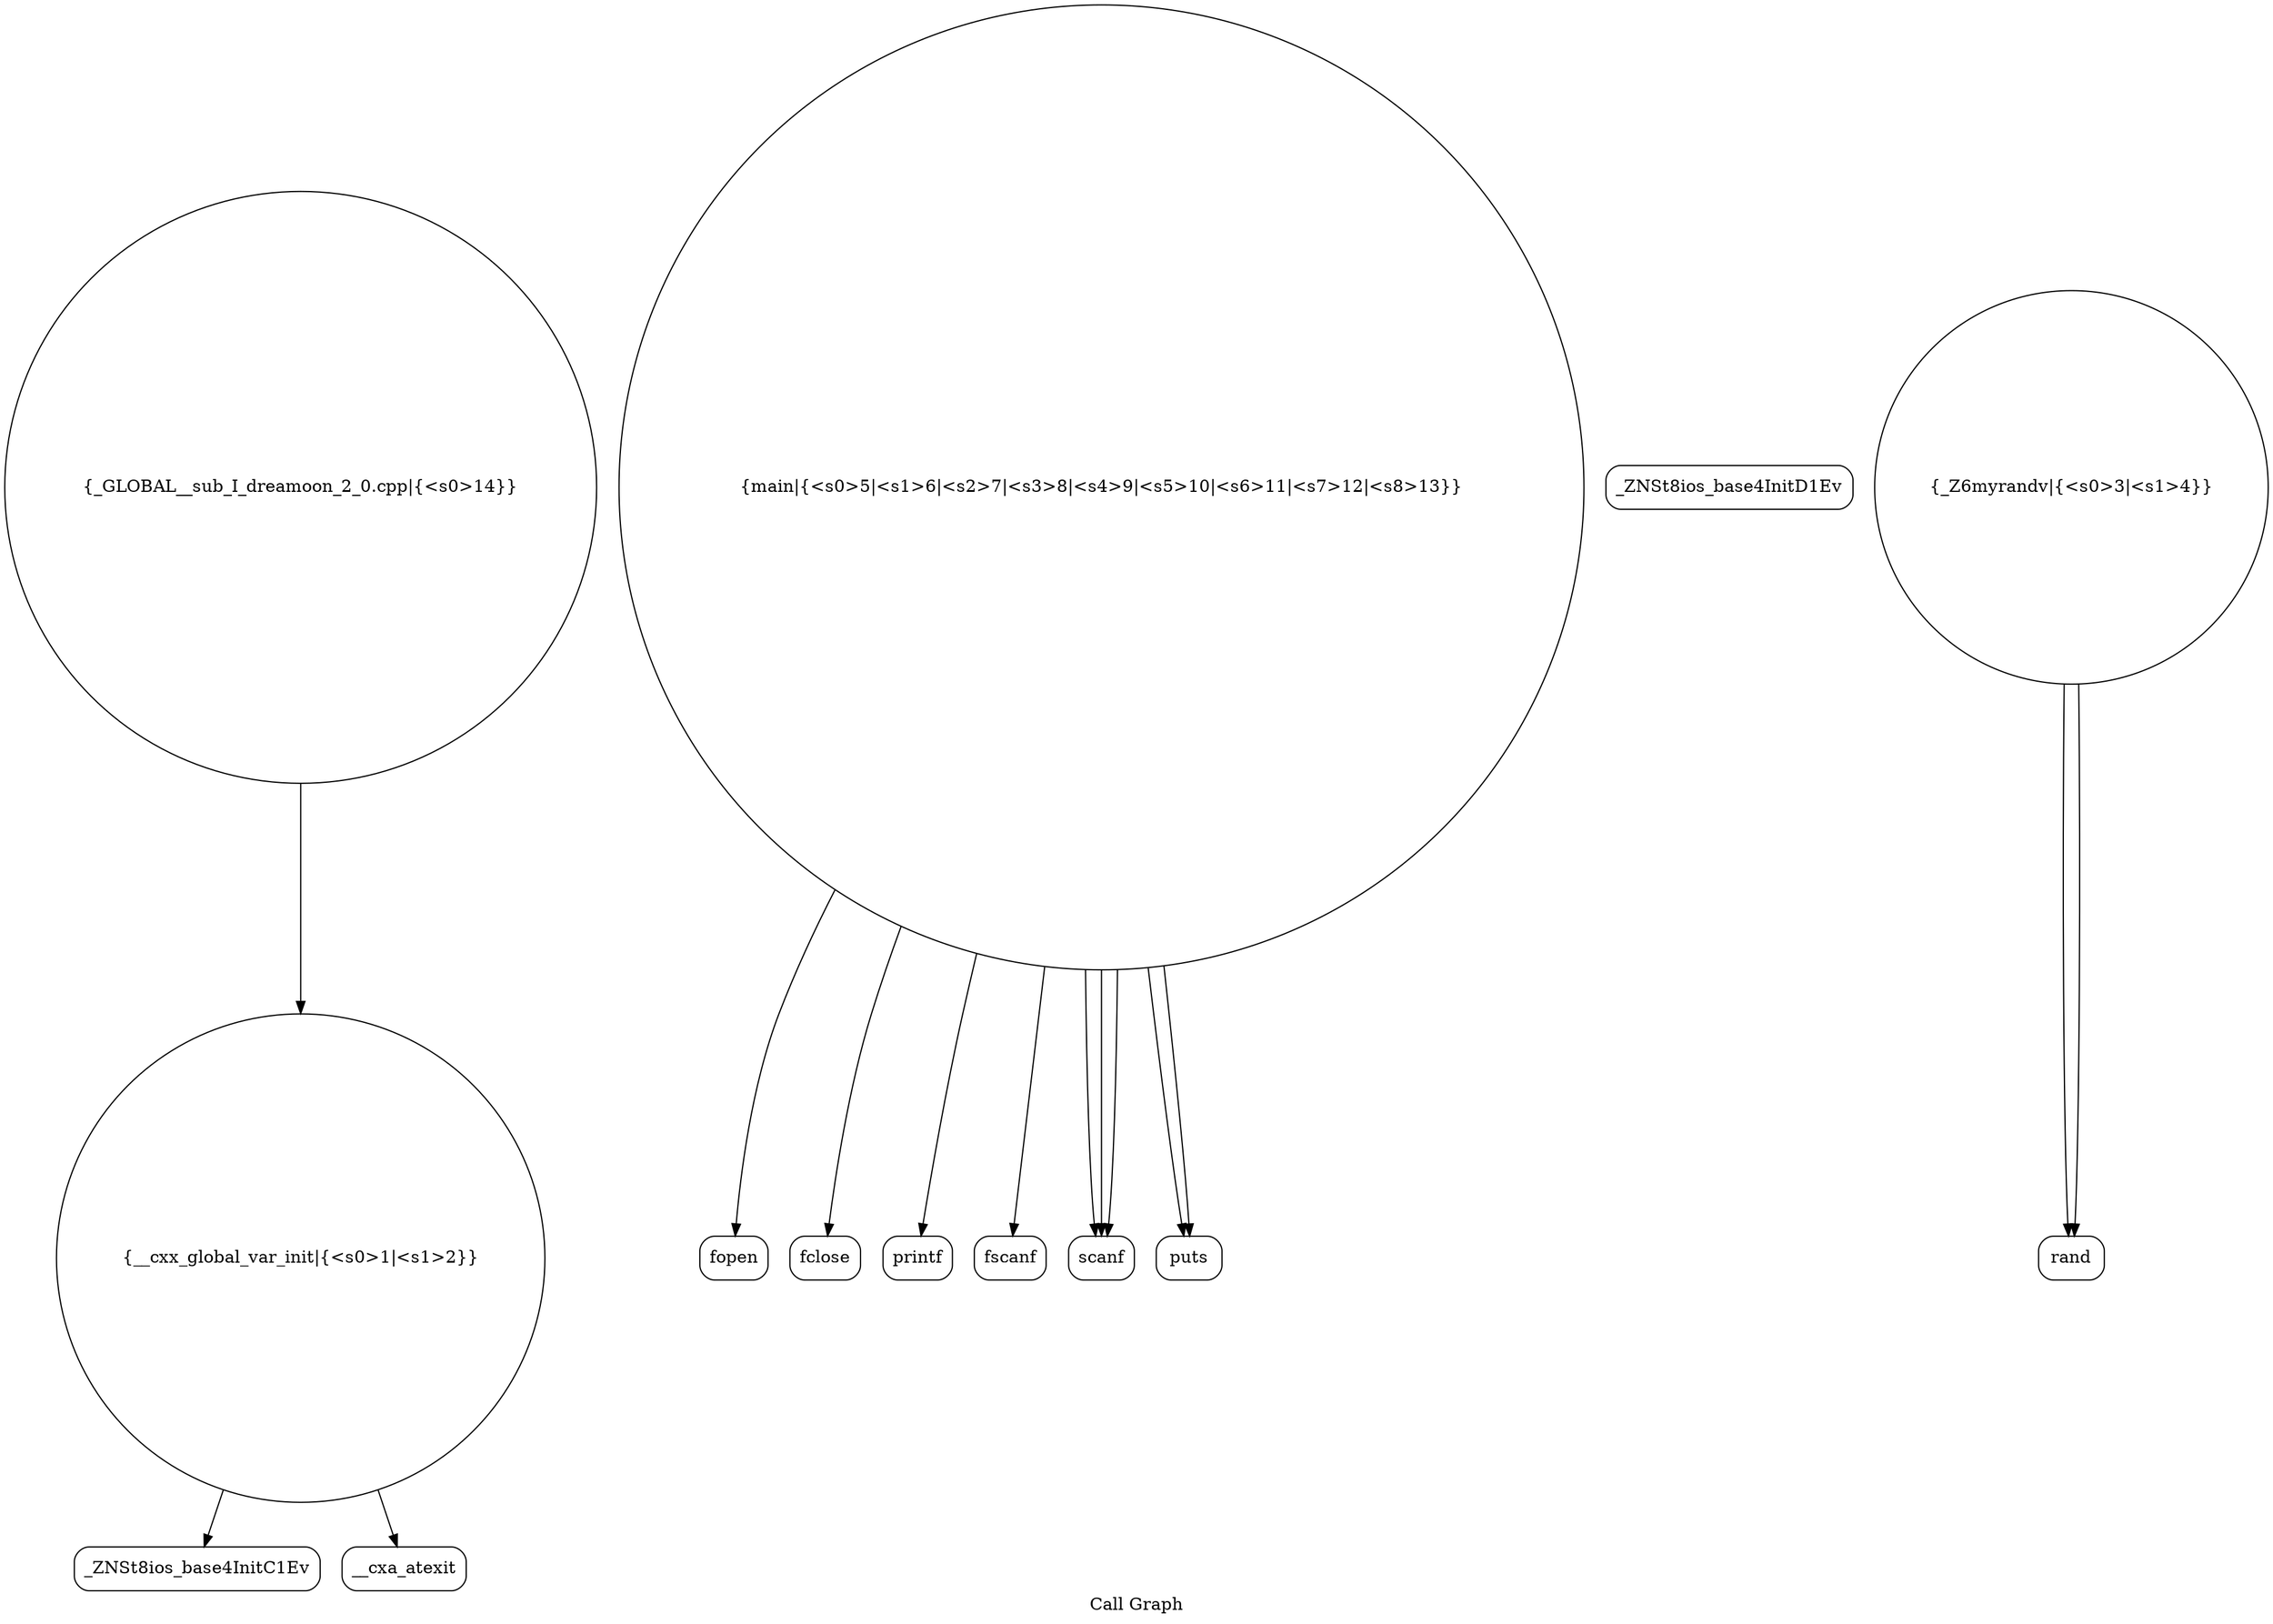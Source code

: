 digraph "Call Graph" {
	label="Call Graph";

	Node0x565506fccbd0 [shape=record,shape=circle,label="{__cxx_global_var_init|{<s0>1|<s1>2}}"];
	Node0x565506fccbd0:s0 -> Node0x565506fcd060[color=black];
	Node0x565506fccbd0:s1 -> Node0x565506fcd160[color=black];
	Node0x565506fcd360 [shape=record,shape=Mrecord,label="{fopen}"];
	Node0x565506fcd0e0 [shape=record,shape=Mrecord,label="{_ZNSt8ios_base4InitD1Ev}"];
	Node0x565506fcd460 [shape=record,shape=Mrecord,label="{fclose}"];
	Node0x565506fcd1e0 [shape=record,shape=circle,label="{_Z6myrandv|{<s0>3|<s1>4}}"];
	Node0x565506fcd1e0:s0 -> Node0x565506fcd260[color=black];
	Node0x565506fcd1e0:s1 -> Node0x565506fcd260[color=black];
	Node0x565506fcd560 [shape=record,shape=Mrecord,label="{printf}"];
	Node0x565506fcd2e0 [shape=record,shape=circle,label="{main|{<s0>5|<s1>6|<s2>7|<s3>8|<s4>9|<s5>10|<s6>11|<s7>12|<s8>13}}"];
	Node0x565506fcd2e0:s0 -> Node0x565506fcd360[color=black];
	Node0x565506fcd2e0:s1 -> Node0x565506fcd3e0[color=black];
	Node0x565506fcd2e0:s2 -> Node0x565506fcd460[color=black];
	Node0x565506fcd2e0:s3 -> Node0x565506fcd4e0[color=black];
	Node0x565506fcd2e0:s4 -> Node0x565506fcd4e0[color=black];
	Node0x565506fcd2e0:s5 -> Node0x565506fcd4e0[color=black];
	Node0x565506fcd2e0:s6 -> Node0x565506fcd560[color=black];
	Node0x565506fcd2e0:s7 -> Node0x565506fcd5e0[color=black];
	Node0x565506fcd2e0:s8 -> Node0x565506fcd5e0[color=black];
	Node0x565506fcd660 [shape=record,shape=circle,label="{_GLOBAL__sub_I_dreamoon_2_0.cpp|{<s0>14}}"];
	Node0x565506fcd660:s0 -> Node0x565506fccbd0[color=black];
	Node0x565506fcd060 [shape=record,shape=Mrecord,label="{_ZNSt8ios_base4InitC1Ev}"];
	Node0x565506fcd3e0 [shape=record,shape=Mrecord,label="{fscanf}"];
	Node0x565506fcd160 [shape=record,shape=Mrecord,label="{__cxa_atexit}"];
	Node0x565506fcd4e0 [shape=record,shape=Mrecord,label="{scanf}"];
	Node0x565506fcd260 [shape=record,shape=Mrecord,label="{rand}"];
	Node0x565506fcd5e0 [shape=record,shape=Mrecord,label="{puts}"];
}
